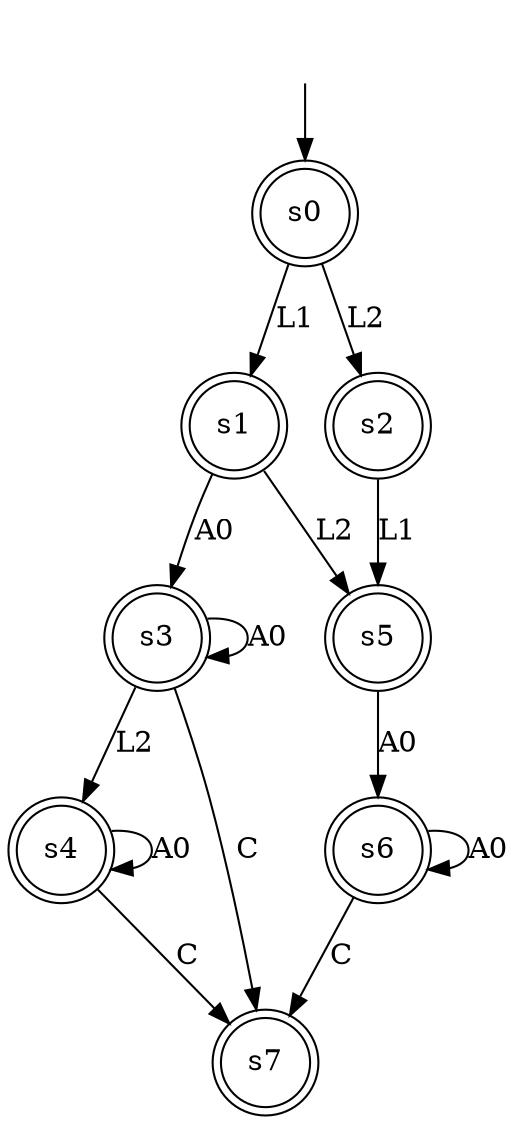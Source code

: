 digraph "data/our_models/magento_1_m" {
s0 [label=s0, shape=doublecircle];
s1 [label=s1, shape=doublecircle];
s2 [label=s2, shape=doublecircle];
s3 [label=s3, shape=doublecircle];
s4 [label=s4, shape=doublecircle];
s5 [label=s5, shape=doublecircle];
s6 [label=s6, shape=doublecircle];
s7 [label=s7, shape=doublecircle];
s0 -> s1  [label=L1];
s0 -> s2  [label=L2];
s1 -> s5  [label=L2];
s1 -> s3  [label=A0];
s2 -> s5  [label=L1];
s3 -> s4  [label=L2];
s3 -> s7  [label=C];
s3 -> s3  [label=A0];
s4 -> s7  [label=C];
s4 -> s4  [label=A0];
s5 -> s6  [label=A0];
s6 -> s7  [label=C];
s6 -> s6  [label=A0];
__start0 [label="", shape=none];
__start0 -> s0  [label=""];
}
